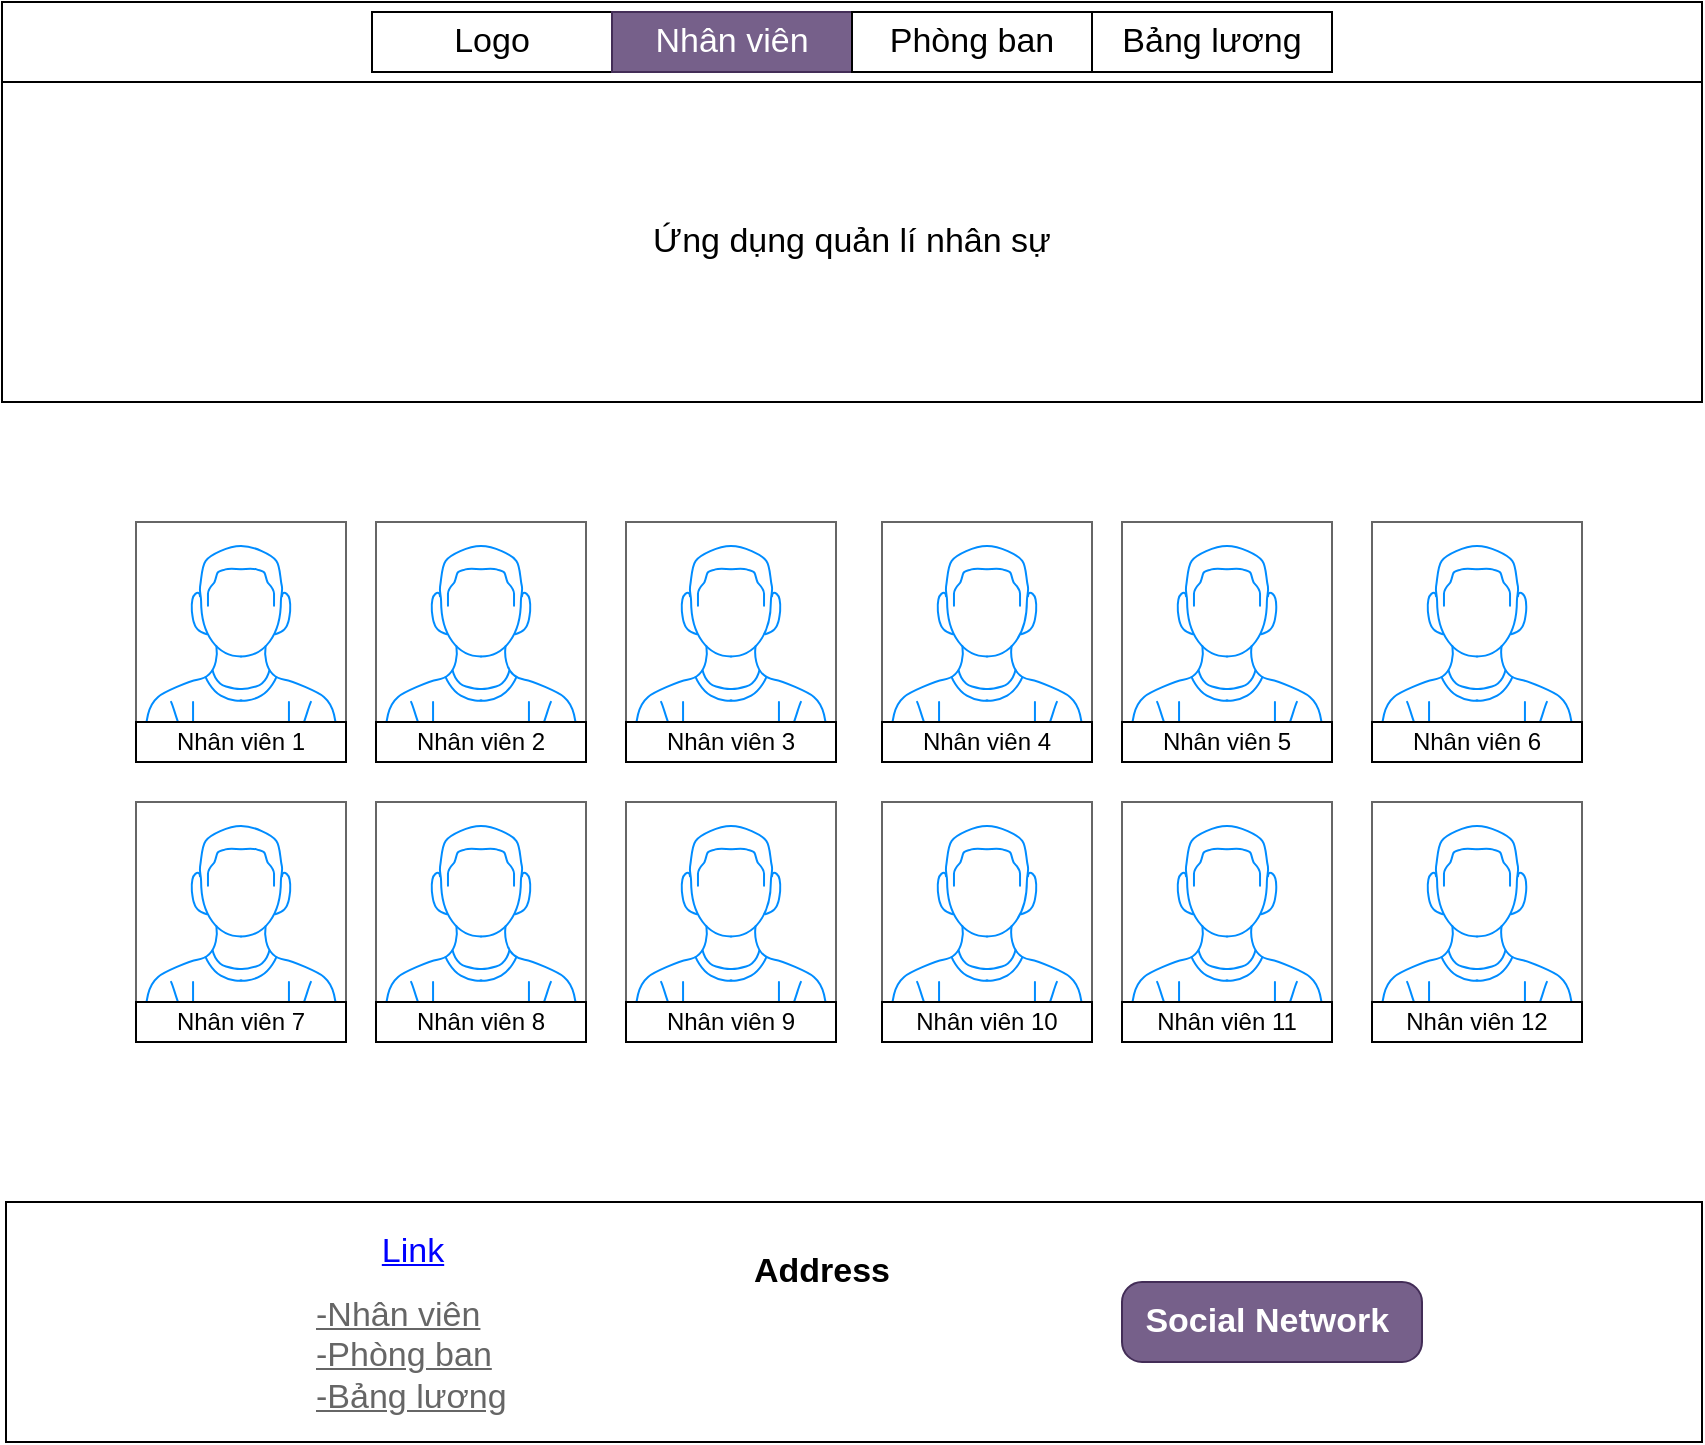 <mxfile>
    <diagram id="HweszQbQROwTDm5_3rwz" name="Page-1">
        <mxGraphModel dx="1204" dy="537" grid="1" gridSize="10" guides="1" tooltips="1" connect="1" arrows="1" fold="1" page="1" pageScale="1" pageWidth="850" pageHeight="1100" math="0" shadow="0">
            <root>
                <mxCell id="0"/>
                <mxCell id="1" parent="0"/>
                <mxCell id="2" value="" style="rounded=0;whiteSpace=wrap;html=1;align=center;" vertex="1" parent="1">
                    <mxGeometry y="40" width="850" height="160" as="geometry"/>
                </mxCell>
                <mxCell id="3" value="" style="edgeStyle=none;html=1;" edge="1" parent="1" target="2">
                    <mxGeometry relative="1" as="geometry">
                        <mxPoint x="283.333" y="30.0" as="sourcePoint"/>
                    </mxGeometry>
                </mxCell>
                <mxCell id="4" value="&lt;font style=&quot;font-size: 17px&quot;&gt;Ứng dụng quản lí nhân sự&lt;/font&gt;" style="text;html=1;strokeColor=none;fillColor=none;align=center;verticalAlign=middle;whiteSpace=wrap;rounded=0;strokeWidth=7;" vertex="1" parent="1">
                    <mxGeometry x="270" y="105" width="310" height="30" as="geometry"/>
                </mxCell>
                <mxCell id="5" style="edgeStyle=none;html=1;exitX=0.5;exitY=1;exitDx=0;exitDy=0;fontSize=17;" edge="1" parent="1" source="6" target="2">
                    <mxGeometry relative="1" as="geometry"/>
                </mxCell>
                <mxCell id="6" value="" style="rounded=0;whiteSpace=wrap;html=1;fontSize=17;strokeWidth=1;" vertex="1" parent="1">
                    <mxGeometry width="850" height="40" as="geometry"/>
                </mxCell>
                <mxCell id="7" value="Logo" style="rounded=0;whiteSpace=wrap;html=1;fontSize=17;strokeWidth=1;" vertex="1" parent="1">
                    <mxGeometry x="185" y="5" width="120" height="30" as="geometry"/>
                </mxCell>
                <mxCell id="8" value="Nhân viên" style="rounded=0;whiteSpace=wrap;html=1;fontSize=17;strokeWidth=1;fillColor=#76608a;fontColor=#ffffff;strokeColor=#432D57;" vertex="1" parent="1">
                    <mxGeometry x="305" y="5" width="120" height="30" as="geometry"/>
                </mxCell>
                <mxCell id="9" value="Phòng ban" style="rounded=0;whiteSpace=wrap;html=1;fontSize=17;strokeWidth=1;" vertex="1" parent="1">
                    <mxGeometry x="425" y="5" width="120" height="30" as="geometry"/>
                </mxCell>
                <mxCell id="10" value="Bảng lương" style="rounded=0;whiteSpace=wrap;html=1;fontSize=17;strokeWidth=1;" vertex="1" parent="1">
                    <mxGeometry x="545" y="5" width="120" height="30" as="geometry"/>
                </mxCell>
                <mxCell id="11" value="" style="rounded=0;whiteSpace=wrap;html=1;fontSize=17;strokeWidth=1;" vertex="1" parent="1">
                    <mxGeometry x="2" y="600" width="848" height="120" as="geometry"/>
                </mxCell>
                <mxCell id="12" value="Link" style="shape=rectangle;strokeColor=none;fillColor=none;linkText=;fontSize=17;fontColor=#0000ff;fontStyle=4;html=1;align=center;" vertex="1" parent="1">
                    <mxGeometry x="130" y="610" width="150" height="30" as="geometry"/>
                </mxCell>
                <mxCell id="13" value="&lt;u&gt;-Nhân viên&lt;br&gt;-Phòng ban&lt;br&gt;-Bảng lương&lt;/u&gt;" style="strokeWidth=1;shadow=0;dashed=0;align=center;html=1;shape=mxgraph.mockup.text.bulletedList;textColor=#666666;mainText=,,,,;textSize=17;bulletStyle=none;strokeColor=none;fillColor=none;align=left;verticalAlign=top;fontSize=17;fontColor=#666666;" vertex="1" parent="1">
                    <mxGeometry x="155" y="640" width="150" height="60" as="geometry"/>
                </mxCell>
                <mxCell id="14" value="&lt;b&gt;Address&lt;/b&gt;" style="text;html=1;strokeColor=none;fillColor=none;align=center;verticalAlign=middle;whiteSpace=wrap;rounded=0;fontSize=17;" vertex="1" parent="1">
                    <mxGeometry x="380" y="620" width="60" height="30" as="geometry"/>
                </mxCell>
                <mxCell id="15" value="Social Network&amp;nbsp;" style="strokeWidth=1;shadow=0;dashed=0;align=center;html=1;shape=mxgraph.mockup.buttons.button;strokeColor=#432D57;mainText=;buttonStyle=round;fontSize=17;fontStyle=1;fillColor=#76608a;whiteSpace=wrap;fontColor=#ffffff;" vertex="1" parent="1">
                    <mxGeometry x="560" y="640" width="150" height="40" as="geometry"/>
                </mxCell>
                <mxCell id="29" value="" style="verticalLabelPosition=bottom;shadow=0;dashed=0;align=center;html=1;verticalAlign=top;strokeWidth=1;shape=mxgraph.mockup.containers.userMale;strokeColor=#666666;strokeColor2=#008cff;" vertex="1" parent="1">
                    <mxGeometry x="67" y="260" width="105" height="100" as="geometry"/>
                </mxCell>
                <mxCell id="32" value="Nhân viên 1" style="rounded=0;whiteSpace=wrap;html=1;" vertex="1" parent="1">
                    <mxGeometry x="67" y="360" width="105" height="20" as="geometry"/>
                </mxCell>
                <mxCell id="33" value="" style="verticalLabelPosition=bottom;shadow=0;dashed=0;align=center;html=1;verticalAlign=top;strokeWidth=1;shape=mxgraph.mockup.containers.userMale;strokeColor=#666666;strokeColor2=#008cff;" vertex="1" parent="1">
                    <mxGeometry x="187" y="260" width="105" height="100" as="geometry"/>
                </mxCell>
                <mxCell id="34" value="Nhân viên 2" style="rounded=0;whiteSpace=wrap;html=1;" vertex="1" parent="1">
                    <mxGeometry x="187" y="360" width="105" height="20" as="geometry"/>
                </mxCell>
                <mxCell id="35" value="" style="verticalLabelPosition=bottom;shadow=0;dashed=0;align=center;html=1;verticalAlign=top;strokeWidth=1;shape=mxgraph.mockup.containers.userMale;strokeColor=#666666;strokeColor2=#008cff;" vertex="1" parent="1">
                    <mxGeometry x="312" y="260" width="105" height="100" as="geometry"/>
                </mxCell>
                <mxCell id="36" value="Nhân viên 3" style="rounded=0;whiteSpace=wrap;html=1;" vertex="1" parent="1">
                    <mxGeometry x="312" y="360" width="105" height="20" as="geometry"/>
                </mxCell>
                <mxCell id="37" value="" style="verticalLabelPosition=bottom;shadow=0;dashed=0;align=center;html=1;verticalAlign=top;strokeWidth=1;shape=mxgraph.mockup.containers.userMale;strokeColor=#666666;strokeColor2=#008cff;" vertex="1" parent="1">
                    <mxGeometry x="440" y="260" width="105" height="100" as="geometry"/>
                </mxCell>
                <mxCell id="38" value="" style="verticalLabelPosition=bottom;shadow=0;dashed=0;align=center;html=1;verticalAlign=top;strokeWidth=1;shape=mxgraph.mockup.containers.userMale;strokeColor=#666666;strokeColor2=#008cff;" vertex="1" parent="1">
                    <mxGeometry x="560" y="260" width="105" height="100" as="geometry"/>
                </mxCell>
                <mxCell id="39" value="" style="verticalLabelPosition=bottom;shadow=0;dashed=0;align=center;html=1;verticalAlign=top;strokeWidth=1;shape=mxgraph.mockup.containers.userMale;strokeColor=#666666;strokeColor2=#008cff;" vertex="1" parent="1">
                    <mxGeometry x="685" y="260" width="105" height="100" as="geometry"/>
                </mxCell>
                <mxCell id="40" value="Nhân viên 6" style="rounded=0;whiteSpace=wrap;html=1;" vertex="1" parent="1">
                    <mxGeometry x="685" y="360" width="105" height="20" as="geometry"/>
                </mxCell>
                <mxCell id="41" value="Nhân viên 5" style="rounded=0;whiteSpace=wrap;html=1;" vertex="1" parent="1">
                    <mxGeometry x="560" y="360" width="105" height="20" as="geometry"/>
                </mxCell>
                <mxCell id="42" value="Nhân viên 4" style="rounded=0;whiteSpace=wrap;html=1;" vertex="1" parent="1">
                    <mxGeometry x="440" y="360" width="105" height="20" as="geometry"/>
                </mxCell>
                <mxCell id="43" value="" style="verticalLabelPosition=bottom;shadow=0;dashed=0;align=center;html=1;verticalAlign=top;strokeWidth=1;shape=mxgraph.mockup.containers.userMale;strokeColor=#666666;strokeColor2=#008cff;" vertex="1" parent="1">
                    <mxGeometry x="67" y="400" width="105" height="100" as="geometry"/>
                </mxCell>
                <mxCell id="44" value="Nhân viên 7" style="rounded=0;whiteSpace=wrap;html=1;" vertex="1" parent="1">
                    <mxGeometry x="67" y="500" width="105" height="20" as="geometry"/>
                </mxCell>
                <mxCell id="45" value="" style="verticalLabelPosition=bottom;shadow=0;dashed=0;align=center;html=1;verticalAlign=top;strokeWidth=1;shape=mxgraph.mockup.containers.userMale;strokeColor=#666666;strokeColor2=#008cff;" vertex="1" parent="1">
                    <mxGeometry x="187" y="400" width="105" height="100" as="geometry"/>
                </mxCell>
                <mxCell id="46" value="Nhân viên 8" style="rounded=0;whiteSpace=wrap;html=1;" vertex="1" parent="1">
                    <mxGeometry x="187" y="500" width="105" height="20" as="geometry"/>
                </mxCell>
                <mxCell id="47" value="" style="verticalLabelPosition=bottom;shadow=0;dashed=0;align=center;html=1;verticalAlign=top;strokeWidth=1;shape=mxgraph.mockup.containers.userMale;strokeColor=#666666;strokeColor2=#008cff;" vertex="1" parent="1">
                    <mxGeometry x="312" y="400" width="105" height="100" as="geometry"/>
                </mxCell>
                <mxCell id="48" value="Nhân viên 9" style="rounded=0;whiteSpace=wrap;html=1;" vertex="1" parent="1">
                    <mxGeometry x="312" y="500" width="105" height="20" as="geometry"/>
                </mxCell>
                <mxCell id="49" value="" style="verticalLabelPosition=bottom;shadow=0;dashed=0;align=center;html=1;verticalAlign=top;strokeWidth=1;shape=mxgraph.mockup.containers.userMale;strokeColor=#666666;strokeColor2=#008cff;" vertex="1" parent="1">
                    <mxGeometry x="440" y="400" width="105" height="100" as="geometry"/>
                </mxCell>
                <mxCell id="50" value="Nhân viên 10" style="rounded=0;whiteSpace=wrap;html=1;" vertex="1" parent="1">
                    <mxGeometry x="440" y="500" width="105" height="20" as="geometry"/>
                </mxCell>
                <mxCell id="51" value="" style="verticalLabelPosition=bottom;shadow=0;dashed=0;align=center;html=1;verticalAlign=top;strokeWidth=1;shape=mxgraph.mockup.containers.userMale;strokeColor=#666666;strokeColor2=#008cff;" vertex="1" parent="1">
                    <mxGeometry x="560" y="400" width="105" height="100" as="geometry"/>
                </mxCell>
                <mxCell id="52" value="Nhân viên 11" style="rounded=0;whiteSpace=wrap;html=1;" vertex="1" parent="1">
                    <mxGeometry x="560" y="500" width="105" height="20" as="geometry"/>
                </mxCell>
                <mxCell id="53" value="" style="verticalLabelPosition=bottom;shadow=0;dashed=0;align=center;html=1;verticalAlign=top;strokeWidth=1;shape=mxgraph.mockup.containers.userMale;strokeColor=#666666;strokeColor2=#008cff;" vertex="1" parent="1">
                    <mxGeometry x="685" y="400" width="105" height="100" as="geometry"/>
                </mxCell>
                <mxCell id="54" value="Nhân viên 12" style="rounded=0;whiteSpace=wrap;html=1;" vertex="1" parent="1">
                    <mxGeometry x="685" y="500" width="105" height="20" as="geometry"/>
                </mxCell>
            </root>
        </mxGraphModel>
    </diagram>
</mxfile>